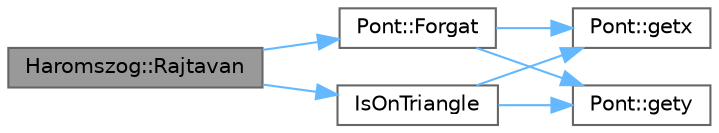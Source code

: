 digraph "Haromszog::Rajtavan"
{
 // LATEX_PDF_SIZE
  bgcolor="transparent";
  edge [fontname=Helvetica,fontsize=10,labelfontname=Helvetica,labelfontsize=10];
  node [fontname=Helvetica,fontsize=10,shape=box,height=0.2,width=0.4];
  rankdir="LR";
  Node1 [id="Node000001",label="Haromszog::Rajtavan",height=0.2,width=0.4,color="gray40", fillcolor="grey60", style="filled", fontcolor="black",tooltip="Haromszog Rajtavan függvény. A függvény eldönti, hogy egy pont rajta van-e a háromszögön."];
  Node1 -> Node2 [id="edge7_Node000001_Node000002",color="steelblue1",style="solid",tooltip=" "];
  Node2 [id="Node000002",label="Pont::Forgat",height=0.2,width=0.4,color="grey40", fillcolor="white", style="filled",URL="$class_pont.html#a0398427978c0f4bccc6aaf28d22b20d0",tooltip="Pont osztály forgató metódusa."];
  Node2 -> Node3 [id="edge8_Node000002_Node000003",color="steelblue1",style="solid",tooltip=" "];
  Node3 [id="Node000003",label="Pont::getx",height=0.2,width=0.4,color="grey40", fillcolor="white", style="filled",URL="$class_pont.html#ac29939bcb81bfe2514c9c07358aae198",tooltip="Pont osztály x koordinátájának lekérdezése."];
  Node2 -> Node4 [id="edge9_Node000002_Node000004",color="steelblue1",style="solid",tooltip=" "];
  Node4 [id="Node000004",label="Pont::gety",height=0.2,width=0.4,color="grey40", fillcolor="white", style="filled",URL="$class_pont.html#afd7e7acb77de335b8359a8c2c8ef6f8b",tooltip="Pont osztály y koordinátájának lekérdezése."];
  Node1 -> Node5 [id="edge10_Node000001_Node000005",color="steelblue1",style="solid",tooltip=" "];
  Node5 [id="Node000005",label="IsOnTriangle",height=0.2,width=0.4,color="grey40", fillcolor="white", style="filled",URL="$sikidom_8cpp.html#a37c73802cfd0bcaa90cb3b858d2a339a",tooltip="IsOnTriangle függvény. A függvény eldönti, hogy egy pont rajta van-e egy háromszögön."];
  Node5 -> Node3 [id="edge11_Node000005_Node000003",color="steelblue1",style="solid",tooltip=" "];
  Node5 -> Node4 [id="edge12_Node000005_Node000004",color="steelblue1",style="solid",tooltip=" "];
}
